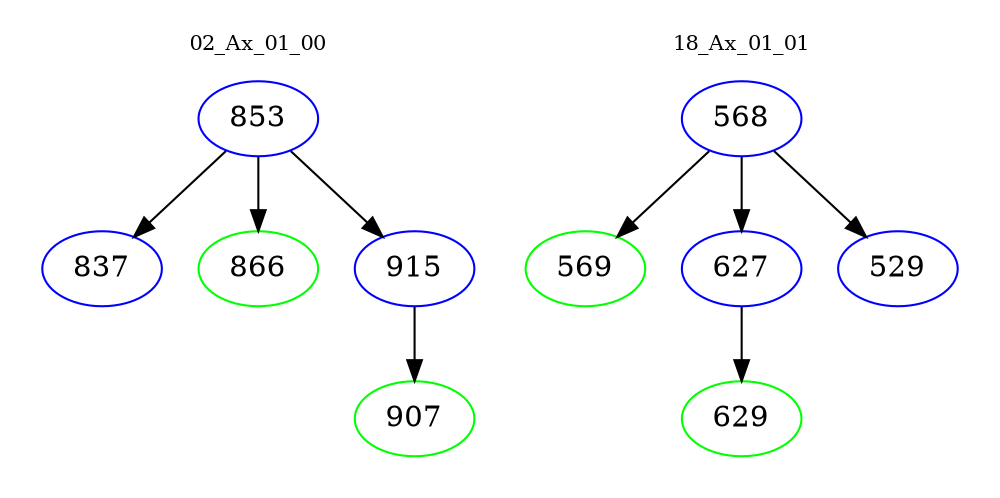 digraph{
subgraph cluster_0 {
color = white
label = "02_Ax_01_00";
fontsize=10;
T0_853 [label="853", color="blue"]
T0_853 -> T0_837 [color="black"]
T0_837 [label="837", color="blue"]
T0_853 -> T0_866 [color="black"]
T0_866 [label="866", color="green"]
T0_853 -> T0_915 [color="black"]
T0_915 [label="915", color="blue"]
T0_915 -> T0_907 [color="black"]
T0_907 [label="907", color="green"]
}
subgraph cluster_1 {
color = white
label = "18_Ax_01_01";
fontsize=10;
T1_568 [label="568", color="blue"]
T1_568 -> T1_569 [color="black"]
T1_569 [label="569", color="green"]
T1_568 -> T1_627 [color="black"]
T1_627 [label="627", color="blue"]
T1_627 -> T1_629 [color="black"]
T1_629 [label="629", color="green"]
T1_568 -> T1_529 [color="black"]
T1_529 [label="529", color="blue"]
}
}
